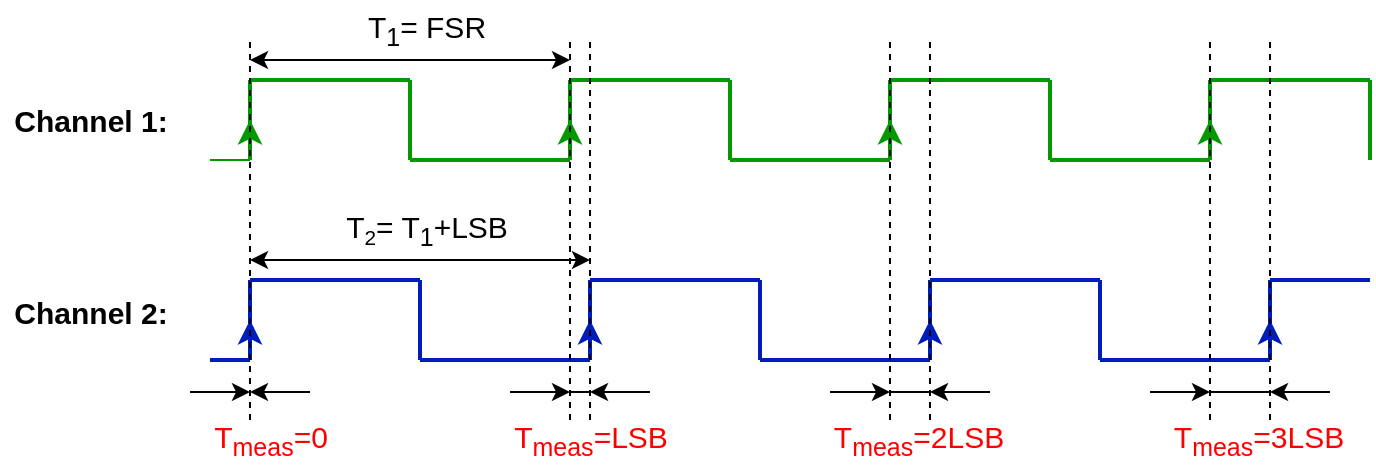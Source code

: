 <mxfile>
    <diagram id="NXgTJBusXX_hRxXH5vNM" name="Page-1">
        <mxGraphModel dx="1163" dy="601" grid="1" gridSize="10" guides="1" tooltips="1" connect="1" arrows="1" fold="1" page="1" pageScale="1" pageWidth="850" pageHeight="1100" math="0" shadow="0">
            <root>
                <mxCell id="0"/>
                <mxCell id="1" parent="0"/>
                <mxCell id="2" value="" style="endArrow=none;html=1;strokeColor=#009900;" edge="1" parent="1">
                    <mxGeometry width="50" height="50" relative="1" as="geometry">
                        <mxPoint x="140" y="160" as="sourcePoint"/>
                        <mxPoint x="160" y="160" as="targetPoint"/>
                    </mxGeometry>
                </mxCell>
                <mxCell id="3" value="" style="endArrow=none;html=1;strokeColor=#009900;strokeWidth=2;" edge="1" parent="1">
                    <mxGeometry width="50" height="50" relative="1" as="geometry">
                        <mxPoint x="160" y="160" as="sourcePoint"/>
                        <mxPoint x="160" y="120" as="targetPoint"/>
                    </mxGeometry>
                </mxCell>
                <mxCell id="4" value="" style="endArrow=none;html=1;strokeColor=#009900;strokeWidth=2;" edge="1" parent="1">
                    <mxGeometry width="50" height="50" relative="1" as="geometry">
                        <mxPoint x="240" y="120" as="sourcePoint"/>
                        <mxPoint x="160" y="120" as="targetPoint"/>
                    </mxGeometry>
                </mxCell>
                <mxCell id="5" value="" style="endArrow=none;html=1;strokeColor=#009900;strokeWidth=2;" edge="1" parent="1">
                    <mxGeometry width="50" height="50" relative="1" as="geometry">
                        <mxPoint x="240" y="160" as="sourcePoint"/>
                        <mxPoint x="240" y="120" as="targetPoint"/>
                    </mxGeometry>
                </mxCell>
                <mxCell id="6" value="" style="endArrow=classic;html=1;endFill=1;strokeColor=#009900;strokeWidth=2;" edge="1" parent="1">
                    <mxGeometry width="50" height="50" relative="1" as="geometry">
                        <mxPoint x="160" y="160" as="sourcePoint"/>
                        <mxPoint x="160" y="140" as="targetPoint"/>
                    </mxGeometry>
                </mxCell>
                <mxCell id="7" value="" style="endArrow=none;html=1;strokeColor=#009900;strokeWidth=2;" edge="1" parent="1">
                    <mxGeometry width="50" height="50" relative="1" as="geometry">
                        <mxPoint x="240" y="160" as="sourcePoint"/>
                        <mxPoint x="320" y="160" as="targetPoint"/>
                    </mxGeometry>
                </mxCell>
                <mxCell id="8" value="" style="endArrow=none;html=1;strokeColor=#009900;strokeWidth=2;" edge="1" parent="1">
                    <mxGeometry width="50" height="50" relative="1" as="geometry">
                        <mxPoint x="320" y="160" as="sourcePoint"/>
                        <mxPoint x="320" y="120" as="targetPoint"/>
                    </mxGeometry>
                </mxCell>
                <mxCell id="9" value="" style="endArrow=none;html=1;strokeColor=#009900;strokeWidth=2;" edge="1" parent="1">
                    <mxGeometry width="50" height="50" relative="1" as="geometry">
                        <mxPoint x="400" y="120" as="sourcePoint"/>
                        <mxPoint x="320" y="120" as="targetPoint"/>
                    </mxGeometry>
                </mxCell>
                <mxCell id="10" value="" style="endArrow=none;html=1;strokeColor=#009900;strokeWidth=2;" edge="1" parent="1">
                    <mxGeometry width="50" height="50" relative="1" as="geometry">
                        <mxPoint x="400" y="160" as="sourcePoint"/>
                        <mxPoint x="400" y="120" as="targetPoint"/>
                    </mxGeometry>
                </mxCell>
                <mxCell id="11" value="" style="endArrow=classic;html=1;endFill=1;strokeColor=#009900;strokeWidth=2;" edge="1" parent="1">
                    <mxGeometry width="50" height="50" relative="1" as="geometry">
                        <mxPoint x="320" y="160" as="sourcePoint"/>
                        <mxPoint x="320" y="140" as="targetPoint"/>
                    </mxGeometry>
                </mxCell>
                <mxCell id="12" value="" style="endArrow=none;html=1;strokeColor=#009900;strokeWidth=2;" edge="1" parent="1">
                    <mxGeometry width="50" height="50" relative="1" as="geometry">
                        <mxPoint x="400" y="160" as="sourcePoint"/>
                        <mxPoint x="480" y="160" as="targetPoint"/>
                    </mxGeometry>
                </mxCell>
                <mxCell id="13" value="" style="endArrow=none;html=1;strokeColor=#009900;strokeWidth=2;" edge="1" parent="1">
                    <mxGeometry width="50" height="50" relative="1" as="geometry">
                        <mxPoint x="480" y="160" as="sourcePoint"/>
                        <mxPoint x="480" y="120" as="targetPoint"/>
                    </mxGeometry>
                </mxCell>
                <mxCell id="14" value="" style="endArrow=none;html=1;strokeColor=#009900;strokeWidth=2;" edge="1" parent="1">
                    <mxGeometry width="50" height="50" relative="1" as="geometry">
                        <mxPoint x="560" y="120" as="sourcePoint"/>
                        <mxPoint x="480" y="120" as="targetPoint"/>
                    </mxGeometry>
                </mxCell>
                <mxCell id="15" value="" style="endArrow=none;html=1;strokeColor=#009900;strokeWidth=2;" edge="1" parent="1">
                    <mxGeometry width="50" height="50" relative="1" as="geometry">
                        <mxPoint x="560" y="160" as="sourcePoint"/>
                        <mxPoint x="560" y="120" as="targetPoint"/>
                    </mxGeometry>
                </mxCell>
                <mxCell id="16" value="" style="endArrow=classic;html=1;endFill=1;strokeColor=#009900;strokeWidth=2;" edge="1" parent="1">
                    <mxGeometry width="50" height="50" relative="1" as="geometry">
                        <mxPoint x="480" y="160" as="sourcePoint"/>
                        <mxPoint x="480" y="140" as="targetPoint"/>
                    </mxGeometry>
                </mxCell>
                <mxCell id="17" value="" style="endArrow=none;html=1;strokeColor=#009900;strokeWidth=2;" edge="1" parent="1">
                    <mxGeometry width="50" height="50" relative="1" as="geometry">
                        <mxPoint x="560" y="160" as="sourcePoint"/>
                        <mxPoint x="640" y="160" as="targetPoint"/>
                    </mxGeometry>
                </mxCell>
                <mxCell id="18" value="" style="endArrow=none;html=1;strokeColor=#009900;strokeWidth=2;" edge="1" parent="1">
                    <mxGeometry width="50" height="50" relative="1" as="geometry">
                        <mxPoint x="640" y="160" as="sourcePoint"/>
                        <mxPoint x="640" y="120" as="targetPoint"/>
                    </mxGeometry>
                </mxCell>
                <mxCell id="19" value="" style="endArrow=none;html=1;strokeColor=#009900;strokeWidth=2;" edge="1" parent="1">
                    <mxGeometry width="50" height="50" relative="1" as="geometry">
                        <mxPoint x="720" y="120" as="sourcePoint"/>
                        <mxPoint x="640" y="120" as="targetPoint"/>
                    </mxGeometry>
                </mxCell>
                <mxCell id="20" value="" style="endArrow=none;html=1;strokeColor=#009900;strokeWidth=2;" edge="1" parent="1">
                    <mxGeometry width="50" height="50" relative="1" as="geometry">
                        <mxPoint x="720" y="160" as="sourcePoint"/>
                        <mxPoint x="720" y="120" as="targetPoint"/>
                    </mxGeometry>
                </mxCell>
                <mxCell id="21" value="" style="endArrow=classic;html=1;endFill=1;strokeColor=#009900;strokeWidth=2;" edge="1" parent="1">
                    <mxGeometry width="50" height="50" relative="1" as="geometry">
                        <mxPoint x="640" y="160" as="sourcePoint"/>
                        <mxPoint x="640" y="140" as="targetPoint"/>
                    </mxGeometry>
                </mxCell>
                <mxCell id="22" value="" style="endArrow=none;html=1;strokeWidth=2;strokeColor=#001DBC;fillColor=#0050ef;" edge="1" parent="1">
                    <mxGeometry width="50" height="50" relative="1" as="geometry">
                        <mxPoint x="140" y="260" as="sourcePoint"/>
                        <mxPoint x="160" y="260" as="targetPoint"/>
                    </mxGeometry>
                </mxCell>
                <mxCell id="23" value="" style="endArrow=none;html=1;strokeWidth=2;strokeColor=#001DBC;fillColor=#0050ef;" edge="1" parent="1">
                    <mxGeometry width="50" height="50" relative="1" as="geometry">
                        <mxPoint x="160" y="260" as="sourcePoint"/>
                        <mxPoint x="160" y="220" as="targetPoint"/>
                    </mxGeometry>
                </mxCell>
                <mxCell id="24" value="" style="endArrow=none;html=1;strokeWidth=2;strokeColor=#001DBC;fillColor=#0050ef;" edge="1" parent="1">
                    <mxGeometry width="50" height="50" relative="1" as="geometry">
                        <mxPoint x="245" y="220" as="sourcePoint"/>
                        <mxPoint x="160" y="220" as="targetPoint"/>
                    </mxGeometry>
                </mxCell>
                <mxCell id="25" value="" style="endArrow=none;html=1;strokeWidth=2;strokeColor=#001DBC;fillColor=#0050ef;" edge="1" parent="1">
                    <mxGeometry width="50" height="50" relative="1" as="geometry">
                        <mxPoint x="245" y="260" as="sourcePoint"/>
                        <mxPoint x="245" y="220" as="targetPoint"/>
                    </mxGeometry>
                </mxCell>
                <mxCell id="26" value="" style="endArrow=classic;html=1;endFill=1;strokeWidth=2;strokeColor=#001DBC;fillColor=#0050ef;" edge="1" parent="1">
                    <mxGeometry width="50" height="50" relative="1" as="geometry">
                        <mxPoint x="160" y="260" as="sourcePoint"/>
                        <mxPoint x="160" y="240" as="targetPoint"/>
                    </mxGeometry>
                </mxCell>
                <mxCell id="27" value="" style="endArrow=none;html=1;strokeWidth=2;strokeColor=#001DBC;fillColor=#0050ef;" edge="1" parent="1">
                    <mxGeometry width="50" height="50" relative="1" as="geometry">
                        <mxPoint x="245" y="260" as="sourcePoint"/>
                        <mxPoint x="330" y="260" as="targetPoint"/>
                    </mxGeometry>
                </mxCell>
                <mxCell id="30" value="" style="endArrow=none;html=1;strokeWidth=2;strokeColor=#001DBC;fillColor=#0050ef;" edge="1" parent="1">
                    <mxGeometry width="50" height="50" relative="1" as="geometry">
                        <mxPoint x="330" y="260" as="sourcePoint"/>
                        <mxPoint x="330" y="220" as="targetPoint"/>
                    </mxGeometry>
                </mxCell>
                <mxCell id="31" value="" style="endArrow=none;html=1;strokeWidth=2;strokeColor=#001DBC;fillColor=#0050ef;" edge="1" parent="1">
                    <mxGeometry width="50" height="50" relative="1" as="geometry">
                        <mxPoint x="415" y="220" as="sourcePoint"/>
                        <mxPoint x="330" y="220" as="targetPoint"/>
                    </mxGeometry>
                </mxCell>
                <mxCell id="32" value="" style="endArrow=none;html=1;strokeWidth=2;strokeColor=#001DBC;fillColor=#0050ef;" edge="1" parent="1">
                    <mxGeometry width="50" height="50" relative="1" as="geometry">
                        <mxPoint x="415" y="260" as="sourcePoint"/>
                        <mxPoint x="415" y="220" as="targetPoint"/>
                    </mxGeometry>
                </mxCell>
                <mxCell id="33" value="" style="endArrow=classic;html=1;endFill=1;strokeWidth=2;strokeColor=#001DBC;fillColor=#0050ef;" edge="1" parent="1">
                    <mxGeometry width="50" height="50" relative="1" as="geometry">
                        <mxPoint x="330" y="260" as="sourcePoint"/>
                        <mxPoint x="330" y="240" as="targetPoint"/>
                    </mxGeometry>
                </mxCell>
                <mxCell id="34" value="" style="endArrow=none;html=1;strokeWidth=2;strokeColor=#001DBC;fillColor=#0050ef;" edge="1" parent="1">
                    <mxGeometry width="50" height="50" relative="1" as="geometry">
                        <mxPoint x="415" y="260" as="sourcePoint"/>
                        <mxPoint x="500" y="260" as="targetPoint"/>
                    </mxGeometry>
                </mxCell>
                <mxCell id="35" value="" style="endArrow=none;html=1;strokeWidth=2;strokeColor=#001DBC;fillColor=#0050ef;" edge="1" parent="1">
                    <mxGeometry width="50" height="50" relative="1" as="geometry">
                        <mxPoint x="500" y="260" as="sourcePoint"/>
                        <mxPoint x="500" y="220" as="targetPoint"/>
                    </mxGeometry>
                </mxCell>
                <mxCell id="36" value="" style="endArrow=none;html=1;strokeWidth=2;strokeColor=#001DBC;fillColor=#0050ef;" edge="1" parent="1">
                    <mxGeometry width="50" height="50" relative="1" as="geometry">
                        <mxPoint x="585" y="220" as="sourcePoint"/>
                        <mxPoint x="500" y="220" as="targetPoint"/>
                    </mxGeometry>
                </mxCell>
                <mxCell id="37" value="" style="endArrow=none;html=1;strokeWidth=2;strokeColor=#001DBC;fillColor=#0050ef;" edge="1" parent="1">
                    <mxGeometry width="50" height="50" relative="1" as="geometry">
                        <mxPoint x="585" y="260" as="sourcePoint"/>
                        <mxPoint x="585" y="220" as="targetPoint"/>
                    </mxGeometry>
                </mxCell>
                <mxCell id="38" value="" style="endArrow=classic;html=1;endFill=1;strokeWidth=2;strokeColor=#001DBC;fillColor=#0050ef;" edge="1" parent="1">
                    <mxGeometry width="50" height="50" relative="1" as="geometry">
                        <mxPoint x="500" y="260" as="sourcePoint"/>
                        <mxPoint x="500" y="240" as="targetPoint"/>
                    </mxGeometry>
                </mxCell>
                <mxCell id="39" value="" style="endArrow=none;html=1;strokeWidth=2;strokeColor=#001DBC;fillColor=#0050ef;" edge="1" parent="1">
                    <mxGeometry width="50" height="50" relative="1" as="geometry">
                        <mxPoint x="585" y="260" as="sourcePoint"/>
                        <mxPoint x="670" y="260" as="targetPoint"/>
                    </mxGeometry>
                </mxCell>
                <mxCell id="40" value="" style="endArrow=none;html=1;strokeWidth=2;strokeColor=#001DBC;fillColor=#0050ef;" edge="1" parent="1">
                    <mxGeometry width="50" height="50" relative="1" as="geometry">
                        <mxPoint x="670" y="260" as="sourcePoint"/>
                        <mxPoint x="670" y="220" as="targetPoint"/>
                    </mxGeometry>
                </mxCell>
                <mxCell id="41" value="" style="endArrow=none;html=1;strokeWidth=2;strokeColor=#001DBC;fillColor=#0050ef;" edge="1" parent="1">
                    <mxGeometry width="50" height="50" relative="1" as="geometry">
                        <mxPoint x="720" y="220" as="sourcePoint"/>
                        <mxPoint x="670" y="220" as="targetPoint"/>
                    </mxGeometry>
                </mxCell>
                <mxCell id="43" value="" style="endArrow=classic;html=1;endFill=1;strokeWidth=2;strokeColor=#001DBC;fillColor=#0050ef;" edge="1" parent="1">
                    <mxGeometry width="50" height="50" relative="1" as="geometry">
                        <mxPoint x="670" y="260" as="sourcePoint"/>
                        <mxPoint x="670" y="240" as="targetPoint"/>
                    </mxGeometry>
                </mxCell>
                <mxCell id="45" value="" style="endArrow=none;dashed=1;html=1;" edge="1" parent="1">
                    <mxGeometry width="50" height="50" relative="1" as="geometry">
                        <mxPoint x="160" y="290" as="sourcePoint"/>
                        <mxPoint x="160" y="100" as="targetPoint"/>
                    </mxGeometry>
                </mxCell>
                <mxCell id="46" value="" style="endArrow=none;dashed=1;html=1;" edge="1" parent="1">
                    <mxGeometry width="50" height="50" relative="1" as="geometry">
                        <mxPoint x="330" y="290" as="sourcePoint"/>
                        <mxPoint x="330" y="100" as="targetPoint"/>
                    </mxGeometry>
                </mxCell>
                <mxCell id="47" value="" style="endArrow=none;dashed=1;html=1;" edge="1" parent="1">
                    <mxGeometry width="50" height="50" relative="1" as="geometry">
                        <mxPoint x="320" y="290" as="sourcePoint"/>
                        <mxPoint x="320" y="100" as="targetPoint"/>
                    </mxGeometry>
                </mxCell>
                <mxCell id="48" value="" style="endArrow=none;dashed=1;html=1;" edge="1" parent="1">
                    <mxGeometry width="50" height="50" relative="1" as="geometry">
                        <mxPoint x="480" y="290" as="sourcePoint"/>
                        <mxPoint x="480" y="100" as="targetPoint"/>
                    </mxGeometry>
                </mxCell>
                <mxCell id="49" value="" style="endArrow=none;dashed=1;html=1;" edge="1" parent="1">
                    <mxGeometry width="50" height="50" relative="1" as="geometry">
                        <mxPoint x="500" y="290" as="sourcePoint"/>
                        <mxPoint x="500" y="100" as="targetPoint"/>
                    </mxGeometry>
                </mxCell>
                <mxCell id="50" value="" style="endArrow=none;dashed=1;html=1;" edge="1" parent="1">
                    <mxGeometry width="50" height="50" relative="1" as="geometry">
                        <mxPoint x="640" y="290" as="sourcePoint"/>
                        <mxPoint x="640" y="100" as="targetPoint"/>
                    </mxGeometry>
                </mxCell>
                <mxCell id="51" value="" style="endArrow=none;dashed=1;html=1;" edge="1" parent="1">
                    <mxGeometry width="50" height="50" relative="1" as="geometry">
                        <mxPoint x="670" y="290" as="sourcePoint"/>
                        <mxPoint x="670" y="100" as="targetPoint"/>
                    </mxGeometry>
                </mxCell>
                <mxCell id="53" value="" style="endArrow=none;html=1;" edge="1" parent="1">
                    <mxGeometry width="50" height="50" relative="1" as="geometry">
                        <mxPoint x="320" y="276" as="sourcePoint"/>
                        <mxPoint x="330" y="276" as="targetPoint"/>
                    </mxGeometry>
                </mxCell>
                <mxCell id="54" value="" style="endArrow=classic;html=1;" edge="1" parent="1">
                    <mxGeometry width="50" height="50" relative="1" as="geometry">
                        <mxPoint x="290" y="276" as="sourcePoint"/>
                        <mxPoint x="320" y="276" as="targetPoint"/>
                    </mxGeometry>
                </mxCell>
                <mxCell id="55" value="" style="endArrow=classic;html=1;" edge="1" parent="1">
                    <mxGeometry width="50" height="50" relative="1" as="geometry">
                        <mxPoint x="360" y="276" as="sourcePoint"/>
                        <mxPoint x="330" y="276" as="targetPoint"/>
                    </mxGeometry>
                </mxCell>
                <mxCell id="56" value="" style="endArrow=classic;html=1;" edge="1" parent="1">
                    <mxGeometry width="50" height="50" relative="1" as="geometry">
                        <mxPoint x="130" y="276" as="sourcePoint"/>
                        <mxPoint x="160" y="276" as="targetPoint"/>
                    </mxGeometry>
                </mxCell>
                <mxCell id="57" value="" style="endArrow=classic;html=1;" edge="1" parent="1">
                    <mxGeometry width="50" height="50" relative="1" as="geometry">
                        <mxPoint x="190" y="276" as="sourcePoint"/>
                        <mxPoint x="160" y="276" as="targetPoint"/>
                    </mxGeometry>
                </mxCell>
                <mxCell id="58" value="" style="endArrow=none;html=1;" edge="1" parent="1">
                    <mxGeometry width="50" height="50" relative="1" as="geometry">
                        <mxPoint x="480" y="276" as="sourcePoint"/>
                        <mxPoint x="500" y="276" as="targetPoint"/>
                    </mxGeometry>
                </mxCell>
                <mxCell id="59" value="" style="endArrow=classic;html=1;" edge="1" parent="1">
                    <mxGeometry width="50" height="50" relative="1" as="geometry">
                        <mxPoint x="450" y="276" as="sourcePoint"/>
                        <mxPoint x="480" y="276" as="targetPoint"/>
                    </mxGeometry>
                </mxCell>
                <mxCell id="60" value="" style="endArrow=classic;html=1;" edge="1" parent="1">
                    <mxGeometry width="50" height="50" relative="1" as="geometry">
                        <mxPoint x="530" y="276" as="sourcePoint"/>
                        <mxPoint x="500" y="276" as="targetPoint"/>
                    </mxGeometry>
                </mxCell>
                <mxCell id="61" value="" style="endArrow=none;html=1;" edge="1" parent="1">
                    <mxGeometry width="50" height="50" relative="1" as="geometry">
                        <mxPoint x="640" y="276" as="sourcePoint"/>
                        <mxPoint x="670" y="276" as="targetPoint"/>
                    </mxGeometry>
                </mxCell>
                <mxCell id="62" value="" style="endArrow=classic;html=1;" edge="1" parent="1">
                    <mxGeometry width="50" height="50" relative="1" as="geometry">
                        <mxPoint x="610" y="276" as="sourcePoint"/>
                        <mxPoint x="640" y="276" as="targetPoint"/>
                    </mxGeometry>
                </mxCell>
                <mxCell id="63" value="" style="endArrow=classic;html=1;" edge="1" parent="1">
                    <mxGeometry width="50" height="50" relative="1" as="geometry">
                        <mxPoint x="700" y="276" as="sourcePoint"/>
                        <mxPoint x="670" y="276" as="targetPoint"/>
                    </mxGeometry>
                </mxCell>
                <mxCell id="64" value="&lt;b&gt;&lt;font style=&quot;font-size: 15px&quot; color=&quot;#000000&quot;&gt;Channel 1:&lt;/font&gt;&lt;/b&gt;" style="text;html=1;resizable=0;autosize=1;align=center;verticalAlign=middle;points=[];fillColor=none;strokeColor=none;rounded=0;" vertex="1" parent="1">
                    <mxGeometry x="35" y="130" width="90" height="20" as="geometry"/>
                </mxCell>
                <mxCell id="65" value="&lt;b&gt;&lt;font style=&quot;font-size: 15px&quot; color=&quot;#000000&quot;&gt;Channel 2:&lt;/font&gt;&lt;/b&gt;" style="text;html=1;resizable=0;autosize=1;align=center;verticalAlign=middle;points=[];fillColor=none;strokeColor=none;rounded=0;" vertex="1" parent="1">
                    <mxGeometry x="35" y="226" width="90" height="20" as="geometry"/>
                </mxCell>
                <mxCell id="66" value="" style="endArrow=classic;startArrow=classic;html=1;fontSize=15;" edge="1" parent="1">
                    <mxGeometry width="50" height="50" relative="1" as="geometry">
                        <mxPoint x="160" y="110" as="sourcePoint"/>
                        <mxPoint x="320" y="110" as="targetPoint"/>
                    </mxGeometry>
                </mxCell>
                <mxCell id="67" value="" style="endArrow=classic;startArrow=classic;html=1;fontSize=15;" edge="1" parent="1">
                    <mxGeometry width="50" height="50" relative="1" as="geometry">
                        <mxPoint x="160" y="210" as="sourcePoint"/>
                        <mxPoint x="330" y="210" as="targetPoint"/>
                    </mxGeometry>
                </mxCell>
                <mxCell id="68" value="&lt;font color=&quot;#000000&quot;&gt;T&lt;sub&gt;1&lt;/sub&gt;= FSR&lt;/font&gt;" style="text;html=1;resizable=0;autosize=1;align=center;verticalAlign=middle;points=[];fillColor=none;strokeColor=none;rounded=0;fontSize=15;" vertex="1" parent="1">
                    <mxGeometry x="213" y="80" width="70" height="30" as="geometry"/>
                </mxCell>
                <mxCell id="69" value="&lt;font color=&quot;#000000&quot;&gt;T&lt;span style=&quot;font-size: 12.5px&quot;&gt;&lt;sub&gt;2&lt;/sub&gt;&lt;/span&gt;= T&lt;sub&gt;1&lt;/sub&gt;+LSB&lt;/font&gt;" style="text;html=1;resizable=0;autosize=1;align=center;verticalAlign=middle;points=[];fillColor=none;strokeColor=none;rounded=0;fontSize=15;" vertex="1" parent="1">
                    <mxGeometry x="198" y="180" width="100" height="30" as="geometry"/>
                </mxCell>
                <mxCell id="70" value="&lt;font color=&quot;#ff0000&quot;&gt;T&lt;sub&gt;meas&lt;/sub&gt;=LSB&lt;/font&gt;" style="text;html=1;resizable=0;autosize=1;align=center;verticalAlign=middle;points=[];fillColor=none;strokeColor=none;rounded=0;fontSize=15;" vertex="1" parent="1">
                    <mxGeometry x="285" y="285" width="90" height="30" as="geometry"/>
                </mxCell>
                <mxCell id="71" value="&lt;font color=&quot;#ff0000&quot;&gt;T&lt;sub&gt;meas&lt;/sub&gt;=0&lt;/font&gt;" style="text;html=1;resizable=0;autosize=1;align=center;verticalAlign=middle;points=[];fillColor=none;strokeColor=none;rounded=0;fontSize=15;" vertex="1" parent="1">
                    <mxGeometry x="135" y="285" width="70" height="30" as="geometry"/>
                </mxCell>
                <mxCell id="72" value="&lt;font color=&quot;#ff0000&quot;&gt;T&lt;sub&gt;meas&lt;/sub&gt;=2LSB&lt;/font&gt;" style="text;html=1;resizable=0;autosize=1;align=center;verticalAlign=middle;points=[];fillColor=none;strokeColor=none;rounded=0;fontSize=15;" vertex="1" parent="1">
                    <mxGeometry x="444" y="285" width="100" height="30" as="geometry"/>
                </mxCell>
                <mxCell id="73" value="&lt;font color=&quot;#ff0000&quot;&gt;T&lt;sub&gt;meas&lt;/sub&gt;=3LSB&lt;/font&gt;" style="text;html=1;resizable=0;autosize=1;align=center;verticalAlign=middle;points=[];fillColor=none;strokeColor=none;rounded=0;fontSize=15;" vertex="1" parent="1">
                    <mxGeometry x="614" y="285" width="100" height="30" as="geometry"/>
                </mxCell>
            </root>
        </mxGraphModel>
    </diagram>
</mxfile>